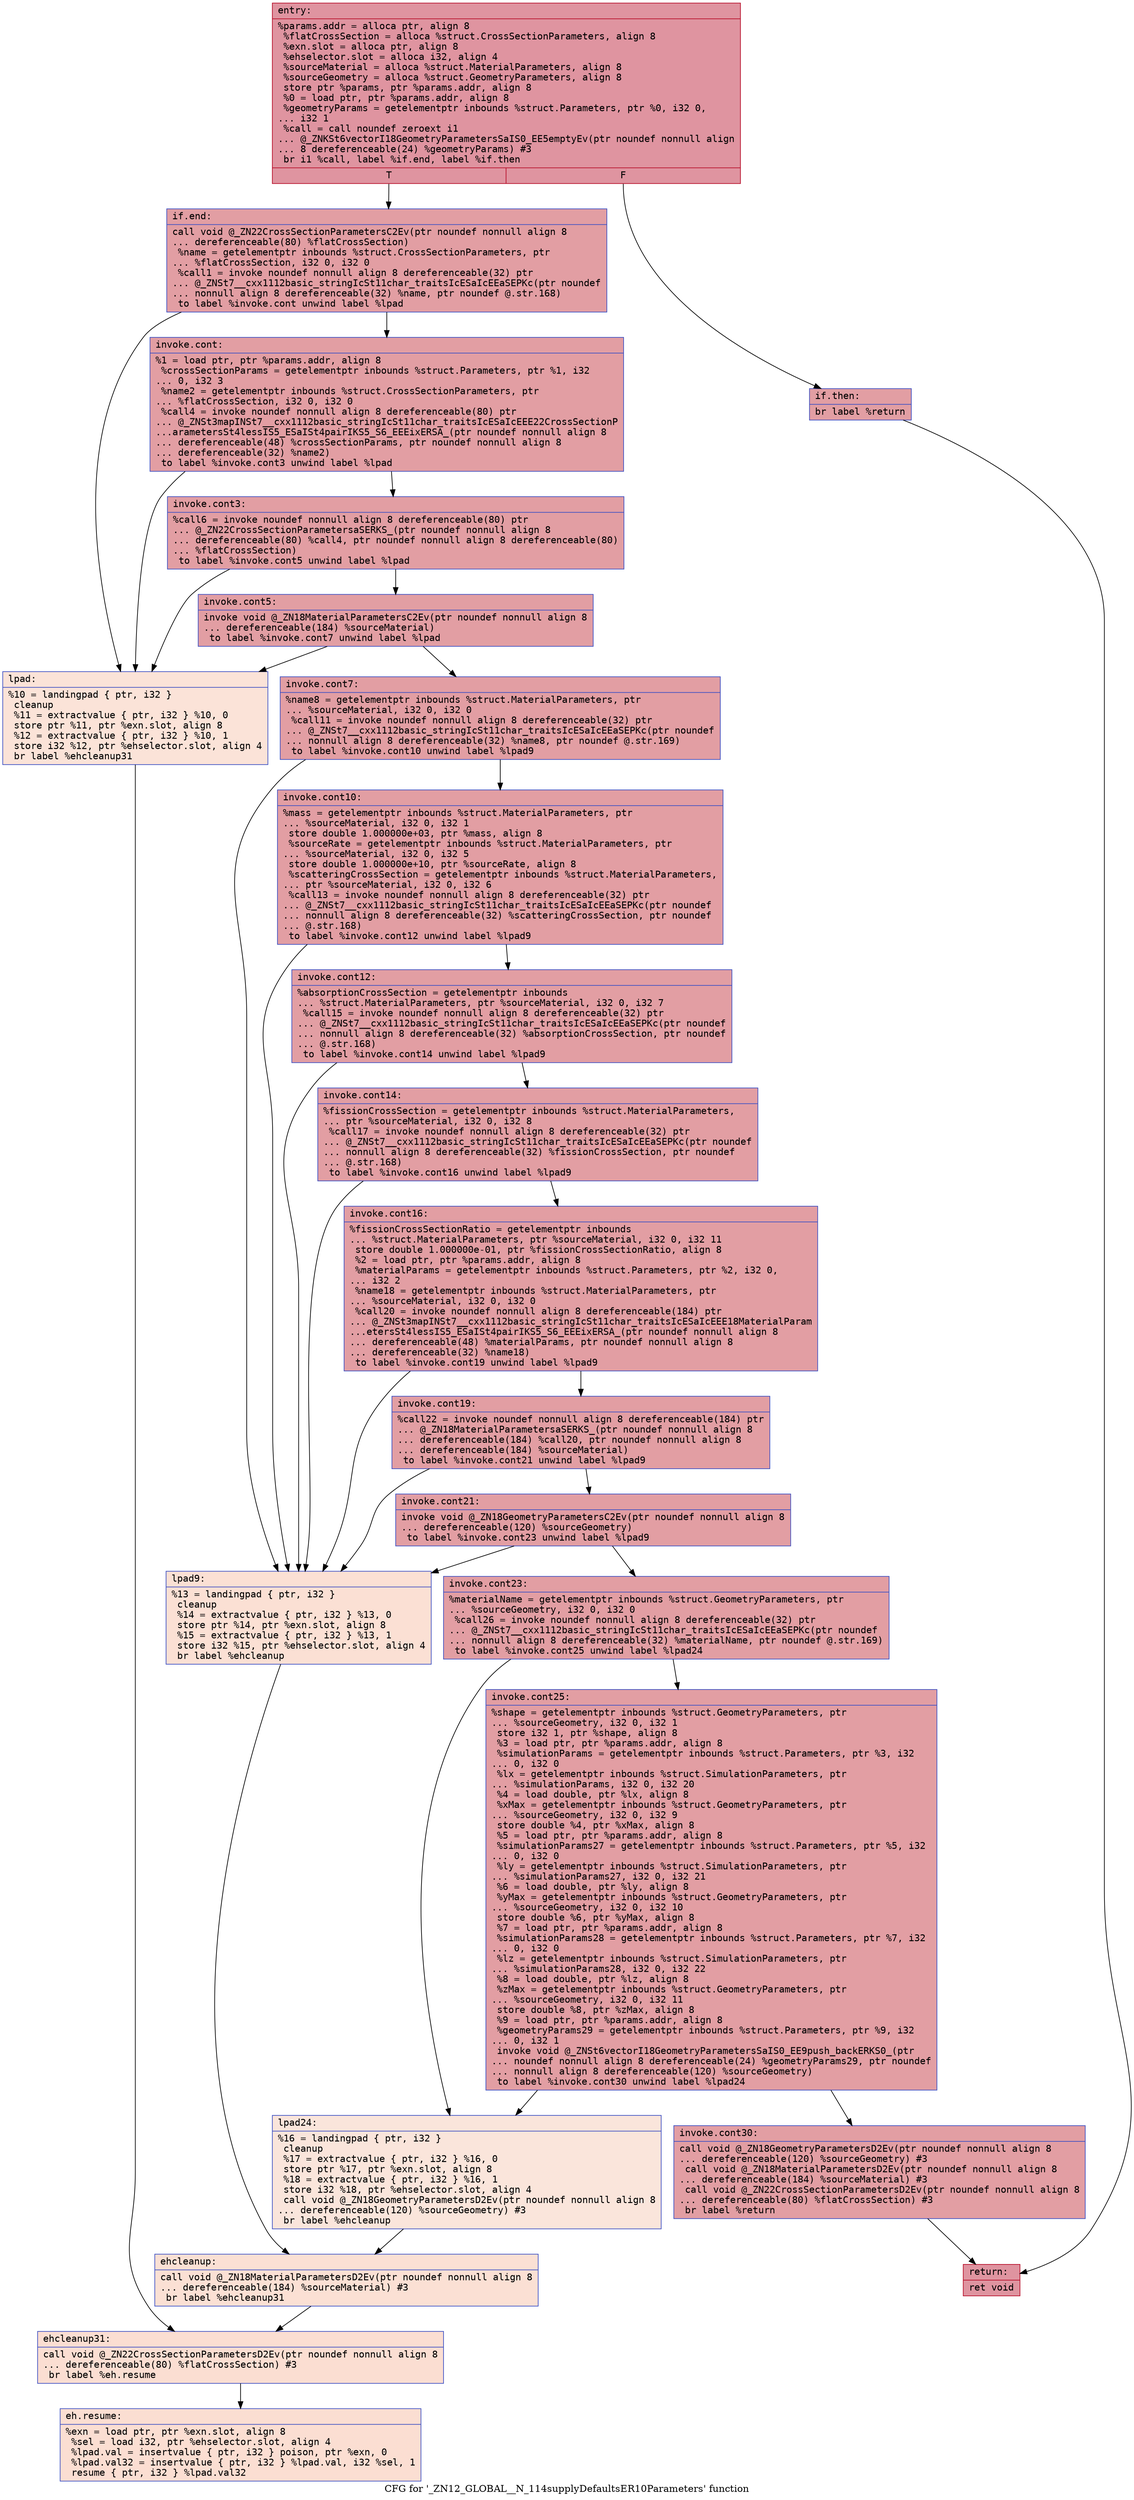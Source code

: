 digraph "CFG for '_ZN12_GLOBAL__N_114supplyDefaultsER10Parameters' function" {
	label="CFG for '_ZN12_GLOBAL__N_114supplyDefaultsER10Parameters' function";

	Node0x562c4e45dcd0 [shape=record,color="#b70d28ff", style=filled, fillcolor="#b70d2870" fontname="Courier",label="{entry:\l|  %params.addr = alloca ptr, align 8\l  %flatCrossSection = alloca %struct.CrossSectionParameters, align 8\l  %exn.slot = alloca ptr, align 8\l  %ehselector.slot = alloca i32, align 4\l  %sourceMaterial = alloca %struct.MaterialParameters, align 8\l  %sourceGeometry = alloca %struct.GeometryParameters, align 8\l  store ptr %params, ptr %params.addr, align 8\l  %0 = load ptr, ptr %params.addr, align 8\l  %geometryParams = getelementptr inbounds %struct.Parameters, ptr %0, i32 0,\l... i32 1\l  %call = call noundef zeroext i1\l... @_ZNKSt6vectorI18GeometryParametersSaIS0_EE5emptyEv(ptr noundef nonnull align\l... 8 dereferenceable(24) %geometryParams) #3\l  br i1 %call, label %if.end, label %if.then\l|{<s0>T|<s1>F}}"];
	Node0x562c4e45dcd0:s0 -> Node0x562c4e45e410[tooltip="entry -> if.end\nProbability 50.00%" ];
	Node0x562c4e45dcd0:s1 -> Node0x562c4e45e480[tooltip="entry -> if.then\nProbability 50.00%" ];
	Node0x562c4e45e480 [shape=record,color="#3d50c3ff", style=filled, fillcolor="#be242e70" fontname="Courier",label="{if.then:\l|  br label %return\l}"];
	Node0x562c4e45e480 -> Node0x562c4e45e5a0[tooltip="if.then -> return\nProbability 100.00%" ];
	Node0x562c4e45e410 [shape=record,color="#3d50c3ff", style=filled, fillcolor="#be242e70" fontname="Courier",label="{if.end:\l|  call void @_ZN22CrossSectionParametersC2Ev(ptr noundef nonnull align 8\l... dereferenceable(80) %flatCrossSection)\l  %name = getelementptr inbounds %struct.CrossSectionParameters, ptr\l... %flatCrossSection, i32 0, i32 0\l  %call1 = invoke noundef nonnull align 8 dereferenceable(32) ptr\l... @_ZNSt7__cxx1112basic_stringIcSt11char_traitsIcESaIcEEaSEPKc(ptr noundef\l... nonnull align 8 dereferenceable(32) %name, ptr noundef @.str.168)\l          to label %invoke.cont unwind label %lpad\l}"];
	Node0x562c4e45e410 -> Node0x562c4e45eb20[tooltip="if.end -> invoke.cont\nProbability 100.00%" ];
	Node0x562c4e45e410 -> Node0x562c4e45eb70[tooltip="if.end -> lpad\nProbability 0.00%" ];
	Node0x562c4e45eb20 [shape=record,color="#3d50c3ff", style=filled, fillcolor="#be242e70" fontname="Courier",label="{invoke.cont:\l|  %1 = load ptr, ptr %params.addr, align 8\l  %crossSectionParams = getelementptr inbounds %struct.Parameters, ptr %1, i32\l... 0, i32 3\l  %name2 = getelementptr inbounds %struct.CrossSectionParameters, ptr\l... %flatCrossSection, i32 0, i32 0\l  %call4 = invoke noundef nonnull align 8 dereferenceable(80) ptr\l... @_ZNSt3mapINSt7__cxx1112basic_stringIcSt11char_traitsIcESaIcEEE22CrossSectionP\l...arametersSt4lessIS5_ESaISt4pairIKS5_S6_EEEixERSA_(ptr noundef nonnull align 8\l... dereferenceable(48) %crossSectionParams, ptr noundef nonnull align 8\l... dereferenceable(32) %name2)\l          to label %invoke.cont3 unwind label %lpad\l}"];
	Node0x562c4e45eb20 -> Node0x562c4e45ead0[tooltip="invoke.cont -> invoke.cont3\nProbability 100.00%" ];
	Node0x562c4e45eb20 -> Node0x562c4e45eb70[tooltip="invoke.cont -> lpad\nProbability 0.00%" ];
	Node0x562c4e45ead0 [shape=record,color="#3d50c3ff", style=filled, fillcolor="#be242e70" fontname="Courier",label="{invoke.cont3:\l|  %call6 = invoke noundef nonnull align 8 dereferenceable(80) ptr\l... @_ZN22CrossSectionParametersaSERKS_(ptr noundef nonnull align 8\l... dereferenceable(80) %call4, ptr noundef nonnull align 8 dereferenceable(80)\l... %flatCrossSection)\l          to label %invoke.cont5 unwind label %lpad\l}"];
	Node0x562c4e45ead0 -> Node0x562c4e45f420[tooltip="invoke.cont3 -> invoke.cont5\nProbability 100.00%" ];
	Node0x562c4e45ead0 -> Node0x562c4e45eb70[tooltip="invoke.cont3 -> lpad\nProbability 0.00%" ];
	Node0x562c4e45f420 [shape=record,color="#3d50c3ff", style=filled, fillcolor="#be242e70" fontname="Courier",label="{invoke.cont5:\l|  invoke void @_ZN18MaterialParametersC2Ev(ptr noundef nonnull align 8\l... dereferenceable(184) %sourceMaterial)\l          to label %invoke.cont7 unwind label %lpad\l}"];
	Node0x562c4e45f420 -> Node0x562c4e45f6c0[tooltip="invoke.cont5 -> invoke.cont7\nProbability 100.00%" ];
	Node0x562c4e45f420 -> Node0x562c4e45eb70[tooltip="invoke.cont5 -> lpad\nProbability 0.00%" ];
	Node0x562c4e45f6c0 [shape=record,color="#3d50c3ff", style=filled, fillcolor="#be242e70" fontname="Courier",label="{invoke.cont7:\l|  %name8 = getelementptr inbounds %struct.MaterialParameters, ptr\l... %sourceMaterial, i32 0, i32 0\l  %call11 = invoke noundef nonnull align 8 dereferenceable(32) ptr\l... @_ZNSt7__cxx1112basic_stringIcSt11char_traitsIcESaIcEEaSEPKc(ptr noundef\l... nonnull align 8 dereferenceable(32) %name8, ptr noundef @.str.169)\l          to label %invoke.cont10 unwind label %lpad9\l}"];
	Node0x562c4e45f6c0 -> Node0x562c4e45e660[tooltip="invoke.cont7 -> invoke.cont10\nProbability 100.00%" ];
	Node0x562c4e45f6c0 -> Node0x562c4e45e6b0[tooltip="invoke.cont7 -> lpad9\nProbability 0.00%" ];
	Node0x562c4e45e660 [shape=record,color="#3d50c3ff", style=filled, fillcolor="#be242e70" fontname="Courier",label="{invoke.cont10:\l|  %mass = getelementptr inbounds %struct.MaterialParameters, ptr\l... %sourceMaterial, i32 0, i32 1\l  store double 1.000000e+03, ptr %mass, align 8\l  %sourceRate = getelementptr inbounds %struct.MaterialParameters, ptr\l... %sourceMaterial, i32 0, i32 5\l  store double 1.000000e+10, ptr %sourceRate, align 8\l  %scatteringCrossSection = getelementptr inbounds %struct.MaterialParameters,\l... ptr %sourceMaterial, i32 0, i32 6\l  %call13 = invoke noundef nonnull align 8 dereferenceable(32) ptr\l... @_ZNSt7__cxx1112basic_stringIcSt11char_traitsIcESaIcEEaSEPKc(ptr noundef\l... nonnull align 8 dereferenceable(32) %scatteringCrossSection, ptr noundef\l... @.str.168)\l          to label %invoke.cont12 unwind label %lpad9\l}"];
	Node0x562c4e45e660 -> Node0x562c4e460d20[tooltip="invoke.cont10 -> invoke.cont12\nProbability 100.00%" ];
	Node0x562c4e45e660 -> Node0x562c4e45e6b0[tooltip="invoke.cont10 -> lpad9\nProbability 0.00%" ];
	Node0x562c4e460d20 [shape=record,color="#3d50c3ff", style=filled, fillcolor="#be242e70" fontname="Courier",label="{invoke.cont12:\l|  %absorptionCrossSection = getelementptr inbounds\l... %struct.MaterialParameters, ptr %sourceMaterial, i32 0, i32 7\l  %call15 = invoke noundef nonnull align 8 dereferenceable(32) ptr\l... @_ZNSt7__cxx1112basic_stringIcSt11char_traitsIcESaIcEEaSEPKc(ptr noundef\l... nonnull align 8 dereferenceable(32) %absorptionCrossSection, ptr noundef\l... @.str.168)\l          to label %invoke.cont14 unwind label %lpad9\l}"];
	Node0x562c4e460d20 -> Node0x562c4e461000[tooltip="invoke.cont12 -> invoke.cont14\nProbability 100.00%" ];
	Node0x562c4e460d20 -> Node0x562c4e45e6b0[tooltip="invoke.cont12 -> lpad9\nProbability 0.00%" ];
	Node0x562c4e461000 [shape=record,color="#3d50c3ff", style=filled, fillcolor="#be242e70" fontname="Courier",label="{invoke.cont14:\l|  %fissionCrossSection = getelementptr inbounds %struct.MaterialParameters,\l... ptr %sourceMaterial, i32 0, i32 8\l  %call17 = invoke noundef nonnull align 8 dereferenceable(32) ptr\l... @_ZNSt7__cxx1112basic_stringIcSt11char_traitsIcESaIcEEaSEPKc(ptr noundef\l... nonnull align 8 dereferenceable(32) %fissionCrossSection, ptr noundef\l... @.str.168)\l          to label %invoke.cont16 unwind label %lpad9\l}"];
	Node0x562c4e461000 -> Node0x562c4e4612e0[tooltip="invoke.cont14 -> invoke.cont16\nProbability 100.00%" ];
	Node0x562c4e461000 -> Node0x562c4e45e6b0[tooltip="invoke.cont14 -> lpad9\nProbability 0.00%" ];
	Node0x562c4e4612e0 [shape=record,color="#3d50c3ff", style=filled, fillcolor="#be242e70" fontname="Courier",label="{invoke.cont16:\l|  %fissionCrossSectionRatio = getelementptr inbounds\l... %struct.MaterialParameters, ptr %sourceMaterial, i32 0, i32 11\l  store double 1.000000e-01, ptr %fissionCrossSectionRatio, align 8\l  %2 = load ptr, ptr %params.addr, align 8\l  %materialParams = getelementptr inbounds %struct.Parameters, ptr %2, i32 0,\l... i32 2\l  %name18 = getelementptr inbounds %struct.MaterialParameters, ptr\l... %sourceMaterial, i32 0, i32 0\l  %call20 = invoke noundef nonnull align 8 dereferenceable(184) ptr\l... @_ZNSt3mapINSt7__cxx1112basic_stringIcSt11char_traitsIcESaIcEEE18MaterialParam\l...etersSt4lessIS5_ESaISt4pairIKS5_S6_EEEixERSA_(ptr noundef nonnull align 8\l... dereferenceable(48) %materialParams, ptr noundef nonnull align 8\l... dereferenceable(32) %name18)\l          to label %invoke.cont19 unwind label %lpad9\l}"];
	Node0x562c4e4612e0 -> Node0x562c4e45e610[tooltip="invoke.cont16 -> invoke.cont19\nProbability 100.00%" ];
	Node0x562c4e4612e0 -> Node0x562c4e45e6b0[tooltip="invoke.cont16 -> lpad9\nProbability 0.00%" ];
	Node0x562c4e45e610 [shape=record,color="#3d50c3ff", style=filled, fillcolor="#be242e70" fontname="Courier",label="{invoke.cont19:\l|  %call22 = invoke noundef nonnull align 8 dereferenceable(184) ptr\l... @_ZN18MaterialParametersaSERKS_(ptr noundef nonnull align 8\l... dereferenceable(184) %call20, ptr noundef nonnull align 8\l... dereferenceable(184) %sourceMaterial)\l          to label %invoke.cont21 unwind label %lpad9\l}"];
	Node0x562c4e45e610 -> Node0x562c4e461bb0[tooltip="invoke.cont19 -> invoke.cont21\nProbability 100.00%" ];
	Node0x562c4e45e610 -> Node0x562c4e45e6b0[tooltip="invoke.cont19 -> lpad9\nProbability 0.00%" ];
	Node0x562c4e461bb0 [shape=record,color="#3d50c3ff", style=filled, fillcolor="#be242e70" fontname="Courier",label="{invoke.cont21:\l|  invoke void @_ZN18GeometryParametersC2Ev(ptr noundef nonnull align 8\l... dereferenceable(120) %sourceGeometry)\l          to label %invoke.cont23 unwind label %lpad9\l}"];
	Node0x562c4e461bb0 -> Node0x562c4e461eb0[tooltip="invoke.cont21 -> invoke.cont23\nProbability 100.00%" ];
	Node0x562c4e461bb0 -> Node0x562c4e45e6b0[tooltip="invoke.cont21 -> lpad9\nProbability 0.00%" ];
	Node0x562c4e461eb0 [shape=record,color="#3d50c3ff", style=filled, fillcolor="#be242e70" fontname="Courier",label="{invoke.cont23:\l|  %materialName = getelementptr inbounds %struct.GeometryParameters, ptr\l... %sourceGeometry, i32 0, i32 0\l  %call26 = invoke noundef nonnull align 8 dereferenceable(32) ptr\l... @_ZNSt7__cxx1112basic_stringIcSt11char_traitsIcESaIcEEaSEPKc(ptr noundef\l... nonnull align 8 dereferenceable(32) %materialName, ptr noundef @.str.169)\l          to label %invoke.cont25 unwind label %lpad24\l}"];
	Node0x562c4e461eb0 -> Node0x562c4e4622e0[tooltip="invoke.cont23 -> invoke.cont25\nProbability 100.00%" ];
	Node0x562c4e461eb0 -> Node0x562c4e45f9c0[tooltip="invoke.cont23 -> lpad24\nProbability 0.00%" ];
	Node0x562c4e4622e0 [shape=record,color="#3d50c3ff", style=filled, fillcolor="#be242e70" fontname="Courier",label="{invoke.cont25:\l|  %shape = getelementptr inbounds %struct.GeometryParameters, ptr\l... %sourceGeometry, i32 0, i32 1\l  store i32 1, ptr %shape, align 8\l  %3 = load ptr, ptr %params.addr, align 8\l  %simulationParams = getelementptr inbounds %struct.Parameters, ptr %3, i32\l... 0, i32 0\l  %lx = getelementptr inbounds %struct.SimulationParameters, ptr\l... %simulationParams, i32 0, i32 20\l  %4 = load double, ptr %lx, align 8\l  %xMax = getelementptr inbounds %struct.GeometryParameters, ptr\l... %sourceGeometry, i32 0, i32 9\l  store double %4, ptr %xMax, align 8\l  %5 = load ptr, ptr %params.addr, align 8\l  %simulationParams27 = getelementptr inbounds %struct.Parameters, ptr %5, i32\l... 0, i32 0\l  %ly = getelementptr inbounds %struct.SimulationParameters, ptr\l... %simulationParams27, i32 0, i32 21\l  %6 = load double, ptr %ly, align 8\l  %yMax = getelementptr inbounds %struct.GeometryParameters, ptr\l... %sourceGeometry, i32 0, i32 10\l  store double %6, ptr %yMax, align 8\l  %7 = load ptr, ptr %params.addr, align 8\l  %simulationParams28 = getelementptr inbounds %struct.Parameters, ptr %7, i32\l... 0, i32 0\l  %lz = getelementptr inbounds %struct.SimulationParameters, ptr\l... %simulationParams28, i32 0, i32 22\l  %8 = load double, ptr %lz, align 8\l  %zMax = getelementptr inbounds %struct.GeometryParameters, ptr\l... %sourceGeometry, i32 0, i32 11\l  store double %8, ptr %zMax, align 8\l  %9 = load ptr, ptr %params.addr, align 8\l  %geometryParams29 = getelementptr inbounds %struct.Parameters, ptr %9, i32\l... 0, i32 1\l  invoke void @_ZNSt6vectorI18GeometryParametersSaIS0_EE9push_backERKS0_(ptr\l... noundef nonnull align 8 dereferenceable(24) %geometryParams29, ptr noundef\l... nonnull align 8 dereferenceable(120) %sourceGeometry)\l          to label %invoke.cont30 unwind label %lpad24\l}"];
	Node0x562c4e4622e0 -> Node0x562c4e4638f0[tooltip="invoke.cont25 -> invoke.cont30\nProbability 100.00%" ];
	Node0x562c4e4622e0 -> Node0x562c4e45f9c0[tooltip="invoke.cont25 -> lpad24\nProbability 0.00%" ];
	Node0x562c4e4638f0 [shape=record,color="#3d50c3ff", style=filled, fillcolor="#be242e70" fontname="Courier",label="{invoke.cont30:\l|  call void @_ZN18GeometryParametersD2Ev(ptr noundef nonnull align 8\l... dereferenceable(120) %sourceGeometry) #3\l  call void @_ZN18MaterialParametersD2Ev(ptr noundef nonnull align 8\l... dereferenceable(184) %sourceMaterial) #3\l  call void @_ZN22CrossSectionParametersD2Ev(ptr noundef nonnull align 8\l... dereferenceable(80) %flatCrossSection) #3\l  br label %return\l}"];
	Node0x562c4e4638f0 -> Node0x562c4e45e5a0[tooltip="invoke.cont30 -> return\nProbability 100.00%" ];
	Node0x562c4e45e5a0 [shape=record,color="#b70d28ff", style=filled, fillcolor="#b70d2870" fontname="Courier",label="{return:\l|  ret void\l}"];
	Node0x562c4e45eb70 [shape=record,color="#3d50c3ff", style=filled, fillcolor="#f6bfa670" fontname="Courier",label="{lpad:\l|  %10 = landingpad \{ ptr, i32 \}\l          cleanup\l  %11 = extractvalue \{ ptr, i32 \} %10, 0\l  store ptr %11, ptr %exn.slot, align 8\l  %12 = extractvalue \{ ptr, i32 \} %10, 1\l  store i32 %12, ptr %ehselector.slot, align 4\l  br label %ehcleanup31\l}"];
	Node0x562c4e45eb70 -> Node0x562c4e464420[tooltip="lpad -> ehcleanup31\nProbability 100.00%" ];
	Node0x562c4e45e6b0 [shape=record,color="#3d50c3ff", style=filled, fillcolor="#f7b99e70" fontname="Courier",label="{lpad9:\l|  %13 = landingpad \{ ptr, i32 \}\l          cleanup\l  %14 = extractvalue \{ ptr, i32 \} %13, 0\l  store ptr %14, ptr %exn.slot, align 8\l  %15 = extractvalue \{ ptr, i32 \} %13, 1\l  store i32 %15, ptr %ehselector.slot, align 4\l  br label %ehcleanup\l}"];
	Node0x562c4e45e6b0 -> Node0x562c4e464760[tooltip="lpad9 -> ehcleanup\nProbability 100.00%" ];
	Node0x562c4e45f9c0 [shape=record,color="#3d50c3ff", style=filled, fillcolor="#f4c5ad70" fontname="Courier",label="{lpad24:\l|  %16 = landingpad \{ ptr, i32 \}\l          cleanup\l  %17 = extractvalue \{ ptr, i32 \} %16, 0\l  store ptr %17, ptr %exn.slot, align 8\l  %18 = extractvalue \{ ptr, i32 \} %16, 1\l  store i32 %18, ptr %ehselector.slot, align 4\l  call void @_ZN18GeometryParametersD2Ev(ptr noundef nonnull align 8\l... dereferenceable(120) %sourceGeometry) #3\l  br label %ehcleanup\l}"];
	Node0x562c4e45f9c0 -> Node0x562c4e464760[tooltip="lpad24 -> ehcleanup\nProbability 100.00%" ];
	Node0x562c4e464760 [shape=record,color="#3d50c3ff", style=filled, fillcolor="#f7b99e70" fontname="Courier",label="{ehcleanup:\l|  call void @_ZN18MaterialParametersD2Ev(ptr noundef nonnull align 8\l... dereferenceable(184) %sourceMaterial) #3\l  br label %ehcleanup31\l}"];
	Node0x562c4e464760 -> Node0x562c4e464420[tooltip="ehcleanup -> ehcleanup31\nProbability 100.00%" ];
	Node0x562c4e464420 [shape=record,color="#3d50c3ff", style=filled, fillcolor="#f7b59970" fontname="Courier",label="{ehcleanup31:\l|  call void @_ZN22CrossSectionParametersD2Ev(ptr noundef nonnull align 8\l... dereferenceable(80) %flatCrossSection) #3\l  br label %eh.resume\l}"];
	Node0x562c4e464420 -> Node0x562c4e464fc0[tooltip="ehcleanup31 -> eh.resume\nProbability 100.00%" ];
	Node0x562c4e464fc0 [shape=record,color="#3d50c3ff", style=filled, fillcolor="#f7b59970" fontname="Courier",label="{eh.resume:\l|  %exn = load ptr, ptr %exn.slot, align 8\l  %sel = load i32, ptr %ehselector.slot, align 4\l  %lpad.val = insertvalue \{ ptr, i32 \} poison, ptr %exn, 0\l  %lpad.val32 = insertvalue \{ ptr, i32 \} %lpad.val, i32 %sel, 1\l  resume \{ ptr, i32 \} %lpad.val32\l}"];
}
